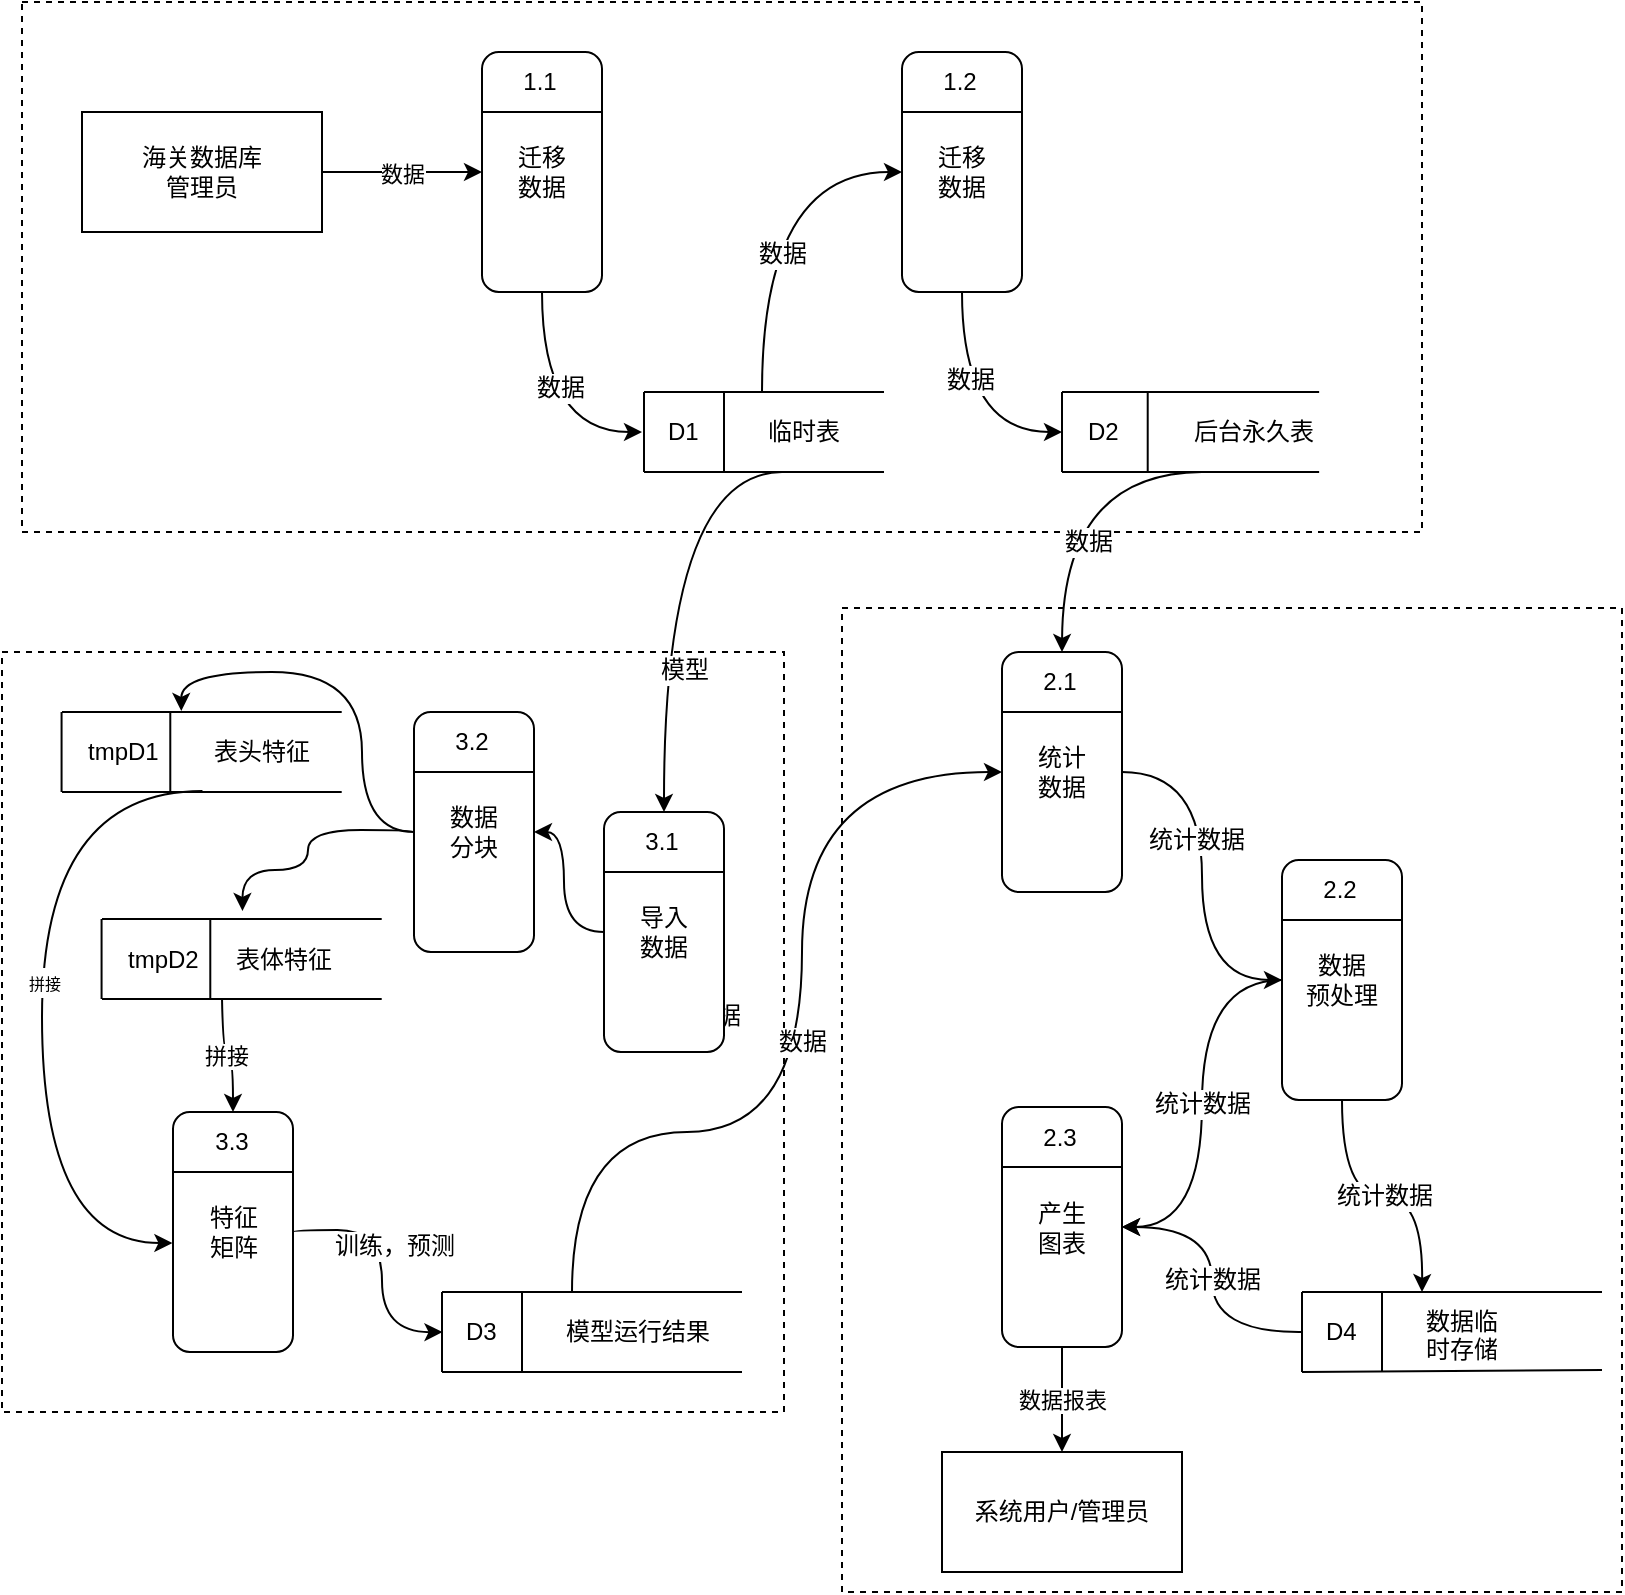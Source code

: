 <mxfile version="12.1.3" type="github" pages="4">
  <diagram id="ubA2gV7Gt1cGP0GErZQh" name="数据流图">
    <mxGraphModel dx="1248" dy="669" grid="1" gridSize="10" guides="1" tooltips="1" connect="1" arrows="1" fold="1" page="1" pageScale="1" pageWidth="827" pageHeight="1169" math="0" shadow="0">
      <root>
        <mxCell id="0"/>
        <mxCell id="1" parent="0"/>
        <mxCell id="mDywNoCrysJrGbh7oo80-43" value="" style="rounded=0;whiteSpace=wrap;html=1;dashed=1;" vertex="1" parent="1">
          <mxGeometry x="30" y="330" width="391" height="380" as="geometry"/>
        </mxCell>
        <mxCell id="mDywNoCrysJrGbh7oo80-45" value="" style="group" vertex="1" connectable="0" parent="1">
          <mxGeometry x="250" y="650" width="150" height="40" as="geometry"/>
        </mxCell>
        <mxCell id="mDywNoCrysJrGbh7oo80-46" value="" style="endArrow=none;html=1;" edge="1" parent="mDywNoCrysJrGbh7oo80-45">
          <mxGeometry width="50" height="50" relative="1" as="geometry">
            <mxPoint as="sourcePoint"/>
            <mxPoint x="150" as="targetPoint"/>
          </mxGeometry>
        </mxCell>
        <mxCell id="mDywNoCrysJrGbh7oo80-47" value="" style="endArrow=none;html=1;" edge="1" parent="mDywNoCrysJrGbh7oo80-45">
          <mxGeometry width="50" height="50" relative="1" as="geometry">
            <mxPoint y="40" as="sourcePoint"/>
            <mxPoint x="150" y="40" as="targetPoint"/>
          </mxGeometry>
        </mxCell>
        <mxCell id="mDywNoCrysJrGbh7oo80-48" value="" style="endArrow=none;html=1;" edge="1" parent="mDywNoCrysJrGbh7oo80-45">
          <mxGeometry width="50" height="50" relative="1" as="geometry">
            <mxPoint y="40" as="sourcePoint"/>
            <mxPoint as="targetPoint"/>
          </mxGeometry>
        </mxCell>
        <mxCell id="mDywNoCrysJrGbh7oo80-49" value="" style="endArrow=none;html=1;" edge="1" parent="mDywNoCrysJrGbh7oo80-45">
          <mxGeometry width="50" height="50" relative="1" as="geometry">
            <mxPoint x="40" y="40" as="sourcePoint"/>
            <mxPoint x="40" as="targetPoint"/>
          </mxGeometry>
        </mxCell>
        <mxCell id="mDywNoCrysJrGbh7oo80-50" value="模型运行结果" style="text;html=1;resizable=0;points=[];autosize=1;align=left;verticalAlign=top;spacingTop=-4;" vertex="1" parent="mDywNoCrysJrGbh7oo80-45">
          <mxGeometry x="60" y="10" width="90" height="20" as="geometry"/>
        </mxCell>
        <mxCell id="mDywNoCrysJrGbh7oo80-51" value="D3" style="text;html=1;resizable=0;points=[];autosize=1;align=left;verticalAlign=top;spacingTop=-4;" vertex="1" parent="mDywNoCrysJrGbh7oo80-45">
          <mxGeometry x="10" y="10" width="30" height="20" as="geometry"/>
        </mxCell>
        <mxCell id="mDywNoCrysJrGbh7oo80-52" value="数据" style="text;html=1;resizable=0;points=[];align=center;verticalAlign=middle;labelBackgroundColor=#ffffff;" vertex="1" connectable="0" parent="1">
          <mxGeometry x="439.647" y="529.706" as="geometry">
            <mxPoint x="-53" y="-18" as="offset"/>
          </mxGeometry>
        </mxCell>
        <mxCell id="mDywNoCrysJrGbh7oo80-53" value="" style="group" vertex="1" connectable="0" parent="1">
          <mxGeometry x="331" y="410" width="60" height="120" as="geometry"/>
        </mxCell>
        <mxCell id="mDywNoCrysJrGbh7oo80-54" value="导入&lt;br&gt;数据" style="rounded=1;whiteSpace=wrap;html=1;rotation=0;arcSize=14;" vertex="1" parent="mDywNoCrysJrGbh7oo80-53">
          <mxGeometry width="60" height="120" as="geometry"/>
        </mxCell>
        <mxCell id="mDywNoCrysJrGbh7oo80-55" value="" style="endArrow=none;html=1;entryX=1;entryY=0.25;entryDx=0;entryDy=0;exitX=0;exitY=0.25;exitDx=0;exitDy=0;" edge="1" parent="mDywNoCrysJrGbh7oo80-53" source="mDywNoCrysJrGbh7oo80-54" target="mDywNoCrysJrGbh7oo80-54">
          <mxGeometry width="50" height="50" relative="1" as="geometry">
            <mxPoint x="200" y="141" as="sourcePoint"/>
            <mxPoint x="170" y="90" as="targetPoint"/>
          </mxGeometry>
        </mxCell>
        <mxCell id="mDywNoCrysJrGbh7oo80-56" value="3.1" style="text;html=1;strokeColor=none;fillColor=none;align=center;verticalAlign=middle;whiteSpace=wrap;rounded=0;" vertex="1" parent="mDywNoCrysJrGbh7oo80-53">
          <mxGeometry x="9" y="5" width="40" height="20" as="geometry"/>
        </mxCell>
        <mxCell id="mDywNoCrysJrGbh7oo80-57" value="" style="group" vertex="1" connectable="0" parent="1">
          <mxGeometry x="236" y="360" width="60" height="120" as="geometry"/>
        </mxCell>
        <mxCell id="mDywNoCrysJrGbh7oo80-58" value="数据&lt;br&gt;分块" style="rounded=1;whiteSpace=wrap;html=1;rotation=0;arcSize=14;" vertex="1" parent="mDywNoCrysJrGbh7oo80-57">
          <mxGeometry width="60" height="120" as="geometry"/>
        </mxCell>
        <mxCell id="mDywNoCrysJrGbh7oo80-59" value="" style="endArrow=none;html=1;entryX=1;entryY=0.25;entryDx=0;entryDy=0;exitX=0;exitY=0.25;exitDx=0;exitDy=0;" edge="1" parent="mDywNoCrysJrGbh7oo80-57" source="mDywNoCrysJrGbh7oo80-58" target="mDywNoCrysJrGbh7oo80-58">
          <mxGeometry width="50" height="50" relative="1" as="geometry">
            <mxPoint x="200" y="141" as="sourcePoint"/>
            <mxPoint x="170" y="90" as="targetPoint"/>
          </mxGeometry>
        </mxCell>
        <mxCell id="mDywNoCrysJrGbh7oo80-60" value="3.2" style="text;html=1;strokeColor=none;fillColor=none;align=center;verticalAlign=middle;whiteSpace=wrap;rounded=0;" vertex="1" parent="mDywNoCrysJrGbh7oo80-57">
          <mxGeometry x="9" y="5" width="40" height="20" as="geometry"/>
        </mxCell>
        <mxCell id="mDywNoCrysJrGbh7oo80-61" value="" style="group" vertex="1" connectable="0" parent="1">
          <mxGeometry x="115.5" y="560" width="60" height="120" as="geometry"/>
        </mxCell>
        <mxCell id="mDywNoCrysJrGbh7oo80-62" value="特征&lt;br&gt;矩阵" style="rounded=1;whiteSpace=wrap;html=1;rotation=0;arcSize=14;" vertex="1" parent="mDywNoCrysJrGbh7oo80-61">
          <mxGeometry width="60" height="120" as="geometry"/>
        </mxCell>
        <mxCell id="mDywNoCrysJrGbh7oo80-63" value="" style="endArrow=none;html=1;entryX=1;entryY=0.25;entryDx=0;entryDy=0;exitX=0;exitY=0.25;exitDx=0;exitDy=0;" edge="1" parent="mDywNoCrysJrGbh7oo80-61" source="mDywNoCrysJrGbh7oo80-62" target="mDywNoCrysJrGbh7oo80-62">
          <mxGeometry width="50" height="50" relative="1" as="geometry">
            <mxPoint x="200" y="141" as="sourcePoint"/>
            <mxPoint x="170" y="90" as="targetPoint"/>
          </mxGeometry>
        </mxCell>
        <mxCell id="mDywNoCrysJrGbh7oo80-64" value="3.3" style="text;html=1;strokeColor=none;fillColor=none;align=center;verticalAlign=middle;whiteSpace=wrap;rounded=0;" vertex="1" parent="mDywNoCrysJrGbh7oo80-61">
          <mxGeometry x="9" y="5" width="40" height="20" as="geometry"/>
        </mxCell>
        <mxCell id="mDywNoCrysJrGbh7oo80-65" style="edgeStyle=orthogonalEdgeStyle;rounded=0;orthogonalLoop=1;jettySize=auto;html=1;exitX=0;exitY=0.5;exitDx=0;exitDy=0;entryX=1;entryY=0.5;entryDx=0;entryDy=0;curved=1;" edge="1" parent="1" source="mDywNoCrysJrGbh7oo80-54" target="mDywNoCrysJrGbh7oo80-58">
          <mxGeometry relative="1" as="geometry"/>
        </mxCell>
        <mxCell id="mDywNoCrysJrGbh7oo80-66" value="" style="endArrow=none;html=1;" edge="1" parent="1">
          <mxGeometry width="50" height="50" relative="1" as="geometry">
            <mxPoint x="60" y="360" as="sourcePoint"/>
            <mxPoint x="199.857" y="360" as="targetPoint"/>
          </mxGeometry>
        </mxCell>
        <mxCell id="mDywNoCrysJrGbh7oo80-67" value="" style="endArrow=none;html=1;" edge="1" parent="1">
          <mxGeometry width="50" height="50" relative="1" as="geometry">
            <mxPoint x="60" y="400" as="sourcePoint"/>
            <mxPoint x="199.857" y="400" as="targetPoint"/>
          </mxGeometry>
        </mxCell>
        <mxCell id="mDywNoCrysJrGbh7oo80-68" value="" style="endArrow=none;html=1;" edge="1" parent="1">
          <mxGeometry width="50" height="50" relative="1" as="geometry">
            <mxPoint x="59.786" y="400" as="sourcePoint"/>
            <mxPoint x="59.786" y="360" as="targetPoint"/>
          </mxGeometry>
        </mxCell>
        <mxCell id="mDywNoCrysJrGbh7oo80-69" value="" style="endArrow=none;html=1;" edge="1" parent="1">
          <mxGeometry width="50" height="50" relative="1" as="geometry">
            <mxPoint x="114.143" y="400" as="sourcePoint"/>
            <mxPoint x="114.143" y="360" as="targetPoint"/>
          </mxGeometry>
        </mxCell>
        <mxCell id="mDywNoCrysJrGbh7oo80-70" value="tmpD1" style="text;html=1;resizable=0;points=[];autosize=1;align=left;verticalAlign=top;spacingTop=-4;" vertex="1" parent="1">
          <mxGeometry x="70.5" y="370" width="50" height="20" as="geometry"/>
        </mxCell>
        <mxCell id="mDywNoCrysJrGbh7oo80-71" value="" style="endArrow=none;html=1;" edge="1" parent="1">
          <mxGeometry width="50" height="50" relative="1" as="geometry">
            <mxPoint x="80" y="463.5" as="sourcePoint"/>
            <mxPoint x="219.857" y="463.5" as="targetPoint"/>
            <Array as="points">
              <mxPoint x="150" y="463.5"/>
            </Array>
          </mxGeometry>
        </mxCell>
        <mxCell id="mDywNoCrysJrGbh7oo80-72" value="" style="endArrow=none;html=1;" edge="1" parent="1">
          <mxGeometry width="50" height="50" relative="1" as="geometry">
            <mxPoint x="80" y="503.5" as="sourcePoint"/>
            <mxPoint x="219.857" y="503.5" as="targetPoint"/>
          </mxGeometry>
        </mxCell>
        <mxCell id="mDywNoCrysJrGbh7oo80-73" value="" style="endArrow=none;html=1;" edge="1" parent="1">
          <mxGeometry width="50" height="50" relative="1" as="geometry">
            <mxPoint x="79.786" y="503.5" as="sourcePoint"/>
            <mxPoint x="79.786" y="463.5" as="targetPoint"/>
          </mxGeometry>
        </mxCell>
        <mxCell id="mDywNoCrysJrGbh7oo80-74" value="" style="endArrow=none;html=1;" edge="1" parent="1">
          <mxGeometry width="50" height="50" relative="1" as="geometry">
            <mxPoint x="134.143" y="503.5" as="sourcePoint"/>
            <mxPoint x="134.143" y="463.5" as="targetPoint"/>
          </mxGeometry>
        </mxCell>
        <mxCell id="mDywNoCrysJrGbh7oo80-75" value="tmpD2" style="text;html=1;resizable=0;points=[];autosize=1;align=left;verticalAlign=top;spacingTop=-4;" vertex="1" parent="1">
          <mxGeometry x="90.5" y="473.5" width="50" height="20" as="geometry"/>
        </mxCell>
        <mxCell id="mDywNoCrysJrGbh7oo80-76" value="表头特征" style="text;html=1;strokeColor=none;fillColor=none;align=center;verticalAlign=middle;whiteSpace=wrap;rounded=0;" vertex="1" parent="1">
          <mxGeometry x="130" y="370" width="60" height="20" as="geometry"/>
        </mxCell>
        <mxCell id="mDywNoCrysJrGbh7oo80-77" value="表体特征" style="text;html=1;strokeColor=none;fillColor=none;align=center;verticalAlign=middle;whiteSpace=wrap;rounded=0;" vertex="1" parent="1">
          <mxGeometry x="140.5" y="473.5" width="60" height="20" as="geometry"/>
        </mxCell>
        <mxCell id="mDywNoCrysJrGbh7oo80-78" style="edgeStyle=orthogonalEdgeStyle;rounded=0;orthogonalLoop=1;jettySize=auto;html=1;exitX=0;exitY=0.5;exitDx=0;exitDy=0;curved=1;" edge="1" parent="1" source="mDywNoCrysJrGbh7oo80-58">
          <mxGeometry relative="1" as="geometry">
            <mxPoint x="119.647" y="359.471" as="targetPoint"/>
            <Array as="points">
              <mxPoint x="210" y="420"/>
              <mxPoint x="210" y="340"/>
              <mxPoint x="120" y="340"/>
            </Array>
          </mxGeometry>
        </mxCell>
        <mxCell id="mDywNoCrysJrGbh7oo80-79" style="edgeStyle=orthogonalEdgeStyle;curved=1;rounded=0;orthogonalLoop=1;jettySize=auto;html=1;exitX=0;exitY=0.5;exitDx=0;exitDy=0;" edge="1" parent="1" source="mDywNoCrysJrGbh7oo80-58">
          <mxGeometry relative="1" as="geometry">
            <mxPoint x="150.235" y="459.471" as="targetPoint"/>
            <Array as="points">
              <mxPoint x="183" y="419"/>
              <mxPoint x="183" y="439"/>
              <mxPoint x="150" y="439"/>
            </Array>
          </mxGeometry>
        </mxCell>
        <mxCell id="mDywNoCrysJrGbh7oo80-80" value="" style="endArrow=classic;html=1;entryX=-0.005;entryY=0.546;entryDx=0;entryDy=0;entryPerimeter=0;edgeStyle=orthogonalEdgeStyle;curved=1;" edge="1" parent="1" target="mDywNoCrysJrGbh7oo80-62">
          <mxGeometry width="50" height="50" relative="1" as="geometry">
            <mxPoint x="130.235" y="399.471" as="sourcePoint"/>
            <mxPoint x="30" y="660" as="targetPoint"/>
            <Array as="points">
              <mxPoint x="50" y="399"/>
              <mxPoint x="50" y="625"/>
            </Array>
          </mxGeometry>
        </mxCell>
        <mxCell id="mDywNoCrysJrGbh7oo80-81" value="&lt;font style=&quot;font-size: 8px&quot;&gt;拼接&lt;/font&gt;" style="text;html=1;resizable=0;points=[];align=center;verticalAlign=middle;labelBackgroundColor=#ffffff;" vertex="1" connectable="0" parent="mDywNoCrysJrGbh7oo80-80">
          <mxGeometry x="-0.054" y="1" relative="1" as="geometry">
            <mxPoint as="offset"/>
          </mxGeometry>
        </mxCell>
        <mxCell id="mDywNoCrysJrGbh7oo80-82" style="edgeStyle=orthogonalEdgeStyle;curved=1;rounded=0;orthogonalLoop=1;jettySize=auto;html=1;exitX=1;exitY=0.5;exitDx=0;exitDy=0;" edge="1" parent="1" source="mDywNoCrysJrGbh7oo80-62">
          <mxGeometry relative="1" as="geometry">
            <mxPoint x="250.235" y="670.059" as="targetPoint"/>
            <Array as="points">
              <mxPoint x="220" y="619"/>
              <mxPoint x="220" y="670"/>
            </Array>
          </mxGeometry>
        </mxCell>
        <mxCell id="mDywNoCrysJrGbh7oo80-83" value="训练，预测" style="text;html=1;resizable=0;points=[];align=center;verticalAlign=middle;labelBackgroundColor=#ffffff;" vertex="1" connectable="0" parent="mDywNoCrysJrGbh7oo80-82">
          <mxGeometry x="-0.099" y="-1" relative="1" as="geometry">
            <mxPoint x="7" y="-4" as="offset"/>
          </mxGeometry>
        </mxCell>
        <mxCell id="mDywNoCrysJrGbh7oo80-84" value="拼接" style="endArrow=classic;html=1;edgeStyle=orthogonalEdgeStyle;curved=1;entryX=0.5;entryY=0;entryDx=0;entryDy=0;" edge="1" parent="1" target="mDywNoCrysJrGbh7oo80-62">
          <mxGeometry width="50" height="50" relative="1" as="geometry">
            <mxPoint x="140" y="503" as="sourcePoint"/>
            <mxPoint x="169" y="560" as="targetPoint"/>
          </mxGeometry>
        </mxCell>
        <mxCell id="rPMLSju1ZsLJiRAd3JM2-90" value="" style="rounded=0;whiteSpace=wrap;html=1;dashed=1;" parent="1" vertex="1">
          <mxGeometry x="450" y="308" width="390" height="492" as="geometry"/>
        </mxCell>
        <mxCell id="rPMLSju1ZsLJiRAd3JM2-35" value="" style="rounded=0;whiteSpace=wrap;html=1;dashed=1;" parent="1" vertex="1">
          <mxGeometry x="40" y="5" width="700" height="265" as="geometry"/>
        </mxCell>
        <mxCell id="rPMLSju1ZsLJiRAd3JM2-3" value="数据" style="edgeStyle=orthogonalEdgeStyle;rounded=0;orthogonalLoop=1;jettySize=auto;html=1;" parent="1" source="rPMLSju1ZsLJiRAd3JM2-1" edge="1">
          <mxGeometry relative="1" as="geometry">
            <mxPoint x="270" y="90" as="targetPoint"/>
          </mxGeometry>
        </mxCell>
        <mxCell id="rPMLSju1ZsLJiRAd3JM2-1" value="海关数据库&lt;br&gt;管理员" style="rounded=0;whiteSpace=wrap;html=1;" parent="1" vertex="1">
          <mxGeometry x="70" y="60" width="120" height="60" as="geometry"/>
        </mxCell>
        <mxCell id="rPMLSju1ZsLJiRAd3JM2-16" style="edgeStyle=orthogonalEdgeStyle;rounded=0;orthogonalLoop=1;jettySize=auto;html=1;curved=1;" parent="1" source="rPMLSju1ZsLJiRAd3JM2-4" edge="1">
          <mxGeometry relative="1" as="geometry">
            <mxPoint x="350" y="220" as="targetPoint"/>
            <Array as="points">
              <mxPoint x="300" y="220"/>
            </Array>
          </mxGeometry>
        </mxCell>
        <mxCell id="rPMLSju1ZsLJiRAd3JM2-36" value="数据" style="text;html=1;resizable=0;points=[];align=center;verticalAlign=middle;labelBackgroundColor=#ffffff;" parent="rPMLSju1ZsLJiRAd3JM2-16" vertex="1" connectable="0">
          <mxGeometry x="-0.2" y="9" relative="1" as="geometry">
            <mxPoint as="offset"/>
          </mxGeometry>
        </mxCell>
        <mxCell id="rPMLSju1ZsLJiRAd3JM2-4" value="迁移&lt;br&gt;数据" style="rounded=1;whiteSpace=wrap;html=1;rotation=0;arcSize=14;" parent="1" vertex="1">
          <mxGeometry x="270" y="30" width="60" height="120" as="geometry"/>
        </mxCell>
        <mxCell id="rPMLSju1ZsLJiRAd3JM2-6" value="" style="endArrow=none;html=1;entryX=1;entryY=0.25;entryDx=0;entryDy=0;exitX=0;exitY=0.25;exitDx=0;exitDy=0;" parent="1" source="rPMLSju1ZsLJiRAd3JM2-4" target="rPMLSju1ZsLJiRAd3JM2-4" edge="1">
          <mxGeometry width="50" height="50" relative="1" as="geometry">
            <mxPoint x="470" y="171" as="sourcePoint"/>
            <mxPoint x="440" y="120" as="targetPoint"/>
          </mxGeometry>
        </mxCell>
        <mxCell id="rPMLSju1ZsLJiRAd3JM2-7" value="1.1" style="text;html=1;strokeColor=none;fillColor=none;align=center;verticalAlign=middle;whiteSpace=wrap;rounded=0;" parent="1" vertex="1">
          <mxGeometry x="279" y="35" width="40" height="20" as="geometry"/>
        </mxCell>
        <mxCell id="rPMLSju1ZsLJiRAd3JM2-12" value="" style="group" parent="1" vertex="1" connectable="0">
          <mxGeometry x="351" y="200" width="120" height="40" as="geometry"/>
        </mxCell>
        <mxCell id="rPMLSju1ZsLJiRAd3JM2-8" value="" style="endArrow=none;html=1;" parent="rPMLSju1ZsLJiRAd3JM2-12" edge="1">
          <mxGeometry width="50" height="50" relative="1" as="geometry">
            <mxPoint as="sourcePoint"/>
            <mxPoint x="120" as="targetPoint"/>
          </mxGeometry>
        </mxCell>
        <mxCell id="rPMLSju1ZsLJiRAd3JM2-9" value="" style="endArrow=none;html=1;" parent="rPMLSju1ZsLJiRAd3JM2-12" edge="1">
          <mxGeometry width="50" height="50" relative="1" as="geometry">
            <mxPoint y="40" as="sourcePoint"/>
            <mxPoint x="120" y="40" as="targetPoint"/>
          </mxGeometry>
        </mxCell>
        <mxCell id="rPMLSju1ZsLJiRAd3JM2-10" value="" style="endArrow=none;html=1;" parent="rPMLSju1ZsLJiRAd3JM2-12" edge="1">
          <mxGeometry width="50" height="50" relative="1" as="geometry">
            <mxPoint y="40" as="sourcePoint"/>
            <mxPoint as="targetPoint"/>
          </mxGeometry>
        </mxCell>
        <mxCell id="rPMLSju1ZsLJiRAd3JM2-11" value="" style="endArrow=none;html=1;" parent="rPMLSju1ZsLJiRAd3JM2-12" edge="1">
          <mxGeometry width="50" height="50" relative="1" as="geometry">
            <mxPoint x="40" y="40" as="sourcePoint"/>
            <mxPoint x="40" as="targetPoint"/>
          </mxGeometry>
        </mxCell>
        <mxCell id="rPMLSju1ZsLJiRAd3JM2-15" value="临时表" style="text;html=1;resizable=0;points=[];autosize=1;align=left;verticalAlign=top;spacingTop=-4;" parent="rPMLSju1ZsLJiRAd3JM2-12" vertex="1">
          <mxGeometry x="60" y="10" width="50" height="20" as="geometry"/>
        </mxCell>
        <mxCell id="rPMLSju1ZsLJiRAd3JM2-14" value="D1" style="text;html=1;resizable=0;points=[];autosize=1;align=left;verticalAlign=top;spacingTop=-4;" parent="rPMLSju1ZsLJiRAd3JM2-12" vertex="1">
          <mxGeometry x="10" y="10" width="30" height="20" as="geometry"/>
        </mxCell>
        <mxCell id="rPMLSju1ZsLJiRAd3JM2-23" value="" style="group" parent="1" vertex="1" connectable="0">
          <mxGeometry x="480" y="30" width="60" height="120" as="geometry"/>
        </mxCell>
        <mxCell id="rPMLSju1ZsLJiRAd3JM2-20" value="迁移&lt;br&gt;数据" style="rounded=1;whiteSpace=wrap;html=1;rotation=0;arcSize=14;" parent="rPMLSju1ZsLJiRAd3JM2-23" vertex="1">
          <mxGeometry width="60" height="120" as="geometry"/>
        </mxCell>
        <mxCell id="rPMLSju1ZsLJiRAd3JM2-21" value="" style="endArrow=none;html=1;entryX=1;entryY=0.25;entryDx=0;entryDy=0;exitX=0;exitY=0.25;exitDx=0;exitDy=0;" parent="rPMLSju1ZsLJiRAd3JM2-23" source="rPMLSju1ZsLJiRAd3JM2-20" target="rPMLSju1ZsLJiRAd3JM2-20" edge="1">
          <mxGeometry width="50" height="50" relative="1" as="geometry">
            <mxPoint x="200" y="141" as="sourcePoint"/>
            <mxPoint x="170" y="90" as="targetPoint"/>
          </mxGeometry>
        </mxCell>
        <mxCell id="rPMLSju1ZsLJiRAd3JM2-22" value="1.2" style="text;html=1;strokeColor=none;fillColor=none;align=center;verticalAlign=middle;whiteSpace=wrap;rounded=0;" parent="rPMLSju1ZsLJiRAd3JM2-23" vertex="1">
          <mxGeometry x="9" y="5" width="40" height="20" as="geometry"/>
        </mxCell>
        <mxCell id="rPMLSju1ZsLJiRAd3JM2-25" value="" style="endArrow=classic;html=1;entryX=0;entryY=0.5;entryDx=0;entryDy=0;edgeStyle=orthogonalEdgeStyle;curved=1;" parent="1" target="rPMLSju1ZsLJiRAd3JM2-20" edge="1">
          <mxGeometry width="50" height="50" relative="1" as="geometry">
            <mxPoint x="410" y="200" as="sourcePoint"/>
            <mxPoint x="430" y="150" as="targetPoint"/>
            <Array as="points">
              <mxPoint x="410" y="90"/>
            </Array>
          </mxGeometry>
        </mxCell>
        <mxCell id="rPMLSju1ZsLJiRAd3JM2-37" value="数据" style="text;html=1;resizable=0;points=[];align=center;verticalAlign=middle;labelBackgroundColor=#ffffff;" parent="rPMLSju1ZsLJiRAd3JM2-25" vertex="1" connectable="0">
          <mxGeometry x="-0.233" y="-10" relative="1" as="geometry">
            <mxPoint as="offset"/>
          </mxGeometry>
        </mxCell>
        <mxCell id="rPMLSju1ZsLJiRAd3JM2-26" value="" style="group" parent="1" vertex="1" connectable="0">
          <mxGeometry x="560" y="200" width="150" height="40" as="geometry"/>
        </mxCell>
        <mxCell id="rPMLSju1ZsLJiRAd3JM2-27" value="" style="endArrow=none;html=1;" parent="rPMLSju1ZsLJiRAd3JM2-26" edge="1">
          <mxGeometry width="50" height="50" relative="1" as="geometry">
            <mxPoint as="sourcePoint"/>
            <mxPoint x="128.571" as="targetPoint"/>
          </mxGeometry>
        </mxCell>
        <mxCell id="rPMLSju1ZsLJiRAd3JM2-28" value="" style="endArrow=none;html=1;" parent="rPMLSju1ZsLJiRAd3JM2-26" edge="1">
          <mxGeometry width="50" height="50" relative="1" as="geometry">
            <mxPoint y="40" as="sourcePoint"/>
            <mxPoint x="128.571" y="40" as="targetPoint"/>
          </mxGeometry>
        </mxCell>
        <mxCell id="rPMLSju1ZsLJiRAd3JM2-29" value="" style="endArrow=none;html=1;" parent="rPMLSju1ZsLJiRAd3JM2-26" edge="1">
          <mxGeometry width="50" height="50" relative="1" as="geometry">
            <mxPoint y="40" as="sourcePoint"/>
            <mxPoint as="targetPoint"/>
          </mxGeometry>
        </mxCell>
        <mxCell id="rPMLSju1ZsLJiRAd3JM2-30" value="" style="endArrow=none;html=1;" parent="rPMLSju1ZsLJiRAd3JM2-26" edge="1">
          <mxGeometry width="50" height="50" relative="1" as="geometry">
            <mxPoint x="42.857" y="40" as="sourcePoint"/>
            <mxPoint x="42.857" as="targetPoint"/>
          </mxGeometry>
        </mxCell>
        <mxCell id="rPMLSju1ZsLJiRAd3JM2-31" value="后台永久表" style="text;html=1;resizable=0;points=[];autosize=1;align=left;verticalAlign=top;spacingTop=-4;" parent="rPMLSju1ZsLJiRAd3JM2-26" vertex="1">
          <mxGeometry x="64.286" y="10" width="80" height="20" as="geometry"/>
        </mxCell>
        <mxCell id="rPMLSju1ZsLJiRAd3JM2-32" value="D2" style="text;html=1;resizable=0;points=[];autosize=1;align=left;verticalAlign=top;spacingTop=-4;" parent="rPMLSju1ZsLJiRAd3JM2-26" vertex="1">
          <mxGeometry x="10.714" y="10" width="30" height="20" as="geometry"/>
        </mxCell>
        <mxCell id="rPMLSju1ZsLJiRAd3JM2-34" style="edgeStyle=orthogonalEdgeStyle;rounded=0;orthogonalLoop=1;jettySize=auto;html=1;curved=1;" parent="1" edge="1">
          <mxGeometry relative="1" as="geometry">
            <mxPoint x="560" y="220" as="targetPoint"/>
            <mxPoint x="510" y="150" as="sourcePoint"/>
            <Array as="points">
              <mxPoint x="510" y="220"/>
            </Array>
          </mxGeometry>
        </mxCell>
        <mxCell id="rPMLSju1ZsLJiRAd3JM2-38" value="数据" style="text;html=1;resizable=0;points=[];align=center;verticalAlign=middle;labelBackgroundColor=#ffffff;" parent="rPMLSju1ZsLJiRAd3JM2-34" vertex="1" connectable="0">
          <mxGeometry x="-0.267" y="4" relative="1" as="geometry">
            <mxPoint as="offset"/>
          </mxGeometry>
        </mxCell>
        <mxCell id="rPMLSju1ZsLJiRAd3JM2-50" value="" style="endArrow=classic;html=1;edgeStyle=orthogonalEdgeStyle;curved=1;entryX=0.5;entryY=0;entryDx=0;entryDy=0;" parent="1" target="mDywNoCrysJrGbh7oo80-54" edge="1">
          <mxGeometry width="50" height="50" relative="1" as="geometry">
            <mxPoint x="420" y="240" as="sourcePoint"/>
            <mxPoint x="338" y="321" as="targetPoint"/>
          </mxGeometry>
        </mxCell>
        <mxCell id="rPMLSju1ZsLJiRAd3JM2-63" value="模型" style="text;html=1;resizable=0;points=[];align=center;verticalAlign=middle;labelBackgroundColor=#ffffff;" parent="rPMLSju1ZsLJiRAd3JM2-50" vertex="1" connectable="0">
          <mxGeometry x="0.373" y="10" relative="1" as="geometry">
            <mxPoint as="offset"/>
          </mxGeometry>
        </mxCell>
        <mxCell id="rPMLSju1ZsLJiRAd3JM2-59" value="" style="endArrow=classic;html=1;edgeStyle=orthogonalEdgeStyle;curved=1;entryX=0;entryY=0.5;entryDx=0;entryDy=0;" parent="1" target="rPMLSju1ZsLJiRAd3JM2-67" edge="1">
          <mxGeometry width="50" height="50" relative="1" as="geometry">
            <mxPoint x="315" y="650" as="sourcePoint"/>
            <mxPoint x="500" y="360" as="targetPoint"/>
            <Array as="points">
              <mxPoint x="315" y="570"/>
              <mxPoint x="430" y="570"/>
              <mxPoint x="430" y="390"/>
            </Array>
          </mxGeometry>
        </mxCell>
        <mxCell id="rPMLSju1ZsLJiRAd3JM2-65" value="数据" style="text;html=1;resizable=0;points=[];align=center;verticalAlign=middle;labelBackgroundColor=#ffffff;" parent="rPMLSju1ZsLJiRAd3JM2-59" vertex="1" connectable="0">
          <mxGeometry x="-0.066" y="-53" relative="1" as="geometry">
            <mxPoint x="-53" y="-18" as="offset"/>
          </mxGeometry>
        </mxCell>
        <mxCell id="rPMLSju1ZsLJiRAd3JM2-61" value="" style="endArrow=classic;html=1;entryX=0.5;entryY=0;entryDx=0;entryDy=0;edgeStyle=orthogonalEdgeStyle;curved=1;" parent="1" edge="1">
          <mxGeometry width="50" height="50" relative="1" as="geometry">
            <mxPoint x="630" y="240" as="sourcePoint"/>
            <mxPoint x="560" y="330" as="targetPoint"/>
          </mxGeometry>
        </mxCell>
        <mxCell id="rPMLSju1ZsLJiRAd3JM2-64" value="数据" style="text;html=1;resizable=0;points=[];align=center;verticalAlign=middle;labelBackgroundColor=#ffffff;" parent="rPMLSju1ZsLJiRAd3JM2-61" vertex="1" connectable="0">
          <mxGeometry x="0.299" y="12" relative="1" as="geometry">
            <mxPoint as="offset"/>
          </mxGeometry>
        </mxCell>
        <mxCell id="rPMLSju1ZsLJiRAd3JM2-70" value="" style="group" parent="1" vertex="1" connectable="0">
          <mxGeometry x="530" y="330" width="60" height="120" as="geometry"/>
        </mxCell>
        <mxCell id="rPMLSju1ZsLJiRAd3JM2-67" value="统计&lt;br&gt;数据" style="rounded=1;whiteSpace=wrap;html=1;rotation=0;arcSize=14;" parent="rPMLSju1ZsLJiRAd3JM2-70" vertex="1">
          <mxGeometry width="60" height="120" as="geometry"/>
        </mxCell>
        <mxCell id="rPMLSju1ZsLJiRAd3JM2-68" value="" style="endArrow=none;html=1;entryX=1;entryY=0.25;entryDx=0;entryDy=0;exitX=0;exitY=0.25;exitDx=0;exitDy=0;" parent="rPMLSju1ZsLJiRAd3JM2-70" source="rPMLSju1ZsLJiRAd3JM2-67" target="rPMLSju1ZsLJiRAd3JM2-67" edge="1">
          <mxGeometry width="50" height="50" relative="1" as="geometry">
            <mxPoint x="200" y="141" as="sourcePoint"/>
            <mxPoint x="170" y="90" as="targetPoint"/>
          </mxGeometry>
        </mxCell>
        <mxCell id="rPMLSju1ZsLJiRAd3JM2-69" value="2.1" style="text;html=1;strokeColor=none;fillColor=none;align=center;verticalAlign=middle;whiteSpace=wrap;rounded=0;" parent="rPMLSju1ZsLJiRAd3JM2-70" vertex="1">
          <mxGeometry x="9" y="5" width="40" height="20" as="geometry"/>
        </mxCell>
        <mxCell id="rPMLSju1ZsLJiRAd3JM2-71" value="" style="group" parent="1" vertex="1" connectable="0">
          <mxGeometry x="680" y="650" width="150" height="40" as="geometry"/>
        </mxCell>
        <mxCell id="rPMLSju1ZsLJiRAd3JM2-72" value="" style="endArrow=none;html=1;" parent="rPMLSju1ZsLJiRAd3JM2-71" edge="1">
          <mxGeometry width="50" height="50" relative="1" as="geometry">
            <mxPoint as="sourcePoint"/>
            <mxPoint x="150" as="targetPoint"/>
          </mxGeometry>
        </mxCell>
        <mxCell id="rPMLSju1ZsLJiRAd3JM2-73" value="" style="endArrow=none;html=1;" parent="rPMLSju1ZsLJiRAd3JM2-71" edge="1">
          <mxGeometry width="50" height="50" relative="1" as="geometry">
            <mxPoint y="40" as="sourcePoint"/>
            <mxPoint x="150" y="39" as="targetPoint"/>
          </mxGeometry>
        </mxCell>
        <mxCell id="rPMLSju1ZsLJiRAd3JM2-74" value="" style="endArrow=none;html=1;" parent="rPMLSju1ZsLJiRAd3JM2-71" edge="1">
          <mxGeometry width="50" height="50" relative="1" as="geometry">
            <mxPoint y="40" as="sourcePoint"/>
            <mxPoint as="targetPoint"/>
          </mxGeometry>
        </mxCell>
        <mxCell id="rPMLSju1ZsLJiRAd3JM2-75" value="" style="endArrow=none;html=1;" parent="rPMLSju1ZsLJiRAd3JM2-71" edge="1">
          <mxGeometry width="50" height="50" relative="1" as="geometry">
            <mxPoint x="40" y="40" as="sourcePoint"/>
            <mxPoint x="40" as="targetPoint"/>
          </mxGeometry>
        </mxCell>
        <mxCell id="rPMLSju1ZsLJiRAd3JM2-76" value="数据临&lt;br&gt;时存储" style="text;html=1;resizable=0;points=[];autosize=1;align=left;verticalAlign=top;spacingTop=-4;" parent="rPMLSju1ZsLJiRAd3JM2-71" vertex="1">
          <mxGeometry x="60" y="5" width="50" height="30" as="geometry"/>
        </mxCell>
        <mxCell id="rPMLSju1ZsLJiRAd3JM2-77" value="D4" style="text;html=1;resizable=0;points=[];autosize=1;align=left;verticalAlign=top;spacingTop=-4;" parent="rPMLSju1ZsLJiRAd3JM2-71" vertex="1">
          <mxGeometry x="10" y="10" width="30" height="20" as="geometry"/>
        </mxCell>
        <mxCell id="rPMLSju1ZsLJiRAd3JM2-80" value="" style="group" parent="1" vertex="1" connectable="0">
          <mxGeometry x="530" y="557.5" width="60" height="120" as="geometry"/>
        </mxCell>
        <mxCell id="rPMLSju1ZsLJiRAd3JM2-81" value="产生&lt;br&gt;图表" style="rounded=1;whiteSpace=wrap;html=1;rotation=0;arcSize=14;" parent="rPMLSju1ZsLJiRAd3JM2-80" vertex="1">
          <mxGeometry width="60" height="120" as="geometry"/>
        </mxCell>
        <mxCell id="rPMLSju1ZsLJiRAd3JM2-82" value="" style="endArrow=none;html=1;entryX=1;entryY=0.25;entryDx=0;entryDy=0;exitX=0;exitY=0.25;exitDx=0;exitDy=0;" parent="rPMLSju1ZsLJiRAd3JM2-80" source="rPMLSju1ZsLJiRAd3JM2-81" target="rPMLSju1ZsLJiRAd3JM2-81" edge="1">
          <mxGeometry width="50" height="50" relative="1" as="geometry">
            <mxPoint x="200" y="141" as="sourcePoint"/>
            <mxPoint x="170" y="90" as="targetPoint"/>
          </mxGeometry>
        </mxCell>
        <mxCell id="rPMLSju1ZsLJiRAd3JM2-83" value="2.3" style="text;html=1;strokeColor=none;fillColor=none;align=center;verticalAlign=middle;whiteSpace=wrap;rounded=0;" parent="rPMLSju1ZsLJiRAd3JM2-80" vertex="1">
          <mxGeometry x="9" y="5" width="40" height="20" as="geometry"/>
        </mxCell>
        <mxCell id="rPMLSju1ZsLJiRAd3JM2-88" value="系统用户/管理员" style="rounded=0;whiteSpace=wrap;html=1;" parent="1" vertex="1">
          <mxGeometry x="500" y="730" width="120" height="60" as="geometry"/>
        </mxCell>
        <mxCell id="rPMLSju1ZsLJiRAd3JM2-89" value="数据报表" style="edgeStyle=orthogonalEdgeStyle;curved=1;rounded=0;orthogonalLoop=1;jettySize=auto;html=1;exitX=0.5;exitY=1;exitDx=0;exitDy=0;entryX=0.5;entryY=0;entryDx=0;entryDy=0;" parent="1" source="rPMLSju1ZsLJiRAd3JM2-81" target="rPMLSju1ZsLJiRAd3JM2-88" edge="1">
          <mxGeometry relative="1" as="geometry"/>
        </mxCell>
        <mxCell id="oUGb6AUdclbcwacasClZ-1" value="" style="group" parent="1" vertex="1" connectable="0">
          <mxGeometry x="670" y="434" width="60" height="120" as="geometry"/>
        </mxCell>
        <mxCell id="oUGb6AUdclbcwacasClZ-2" value="数据&lt;br&gt;预处理" style="rounded=1;whiteSpace=wrap;html=1;rotation=0;arcSize=14;" parent="oUGb6AUdclbcwacasClZ-1" vertex="1">
          <mxGeometry width="60" height="120" as="geometry"/>
        </mxCell>
        <mxCell id="oUGb6AUdclbcwacasClZ-3" value="" style="endArrow=none;html=1;entryX=1;entryY=0.25;entryDx=0;entryDy=0;exitX=0;exitY=0.25;exitDx=0;exitDy=0;" parent="oUGb6AUdclbcwacasClZ-1" source="oUGb6AUdclbcwacasClZ-2" target="oUGb6AUdclbcwacasClZ-2" edge="1">
          <mxGeometry width="50" height="50" relative="1" as="geometry">
            <mxPoint x="200" y="141" as="sourcePoint"/>
            <mxPoint x="170" y="90" as="targetPoint"/>
          </mxGeometry>
        </mxCell>
        <mxCell id="oUGb6AUdclbcwacasClZ-4" value="2.2" style="text;html=1;strokeColor=none;fillColor=none;align=center;verticalAlign=middle;whiteSpace=wrap;rounded=0;" parent="oUGb6AUdclbcwacasClZ-1" vertex="1">
          <mxGeometry x="9" y="5" width="40" height="20" as="geometry"/>
        </mxCell>
        <mxCell id="oUGb6AUdclbcwacasClZ-5" value="" style="endArrow=classic;html=1;fontSize=14;exitX=1;exitY=0.5;exitDx=0;exitDy=0;edgeStyle=orthogonalEdgeStyle;curved=1;entryX=0;entryY=0.5;entryDx=0;entryDy=0;" parent="1" source="rPMLSju1ZsLJiRAd3JM2-67" target="oUGb6AUdclbcwacasClZ-2" edge="1">
          <mxGeometry width="50" height="50" relative="1" as="geometry">
            <mxPoint x="610" y="410" as="sourcePoint"/>
            <mxPoint x="670" y="500" as="targetPoint"/>
            <Array as="points">
              <mxPoint x="630" y="390"/>
              <mxPoint x="630" y="494"/>
            </Array>
          </mxGeometry>
        </mxCell>
        <mxCell id="oUGb6AUdclbcwacasClZ-8" value="统计数据" style="text;html=1;resizable=0;points=[];align=center;verticalAlign=middle;labelBackgroundColor=#ffffff;fontSize=12;" parent="oUGb6AUdclbcwacasClZ-5" vertex="1" connectable="0">
          <mxGeometry x="-0.196" y="-3" relative="1" as="geometry">
            <mxPoint as="offset"/>
          </mxGeometry>
        </mxCell>
        <mxCell id="oUGb6AUdclbcwacasClZ-6" value="统计数据" style="endArrow=classic;html=1;fontSize=12;entryX=1;entryY=0.5;entryDx=0;entryDy=0;exitX=0;exitY=0.5;exitDx=0;exitDy=0;edgeStyle=orthogonalEdgeStyle;curved=1;" parent="1" source="oUGb6AUdclbcwacasClZ-2" target="rPMLSju1ZsLJiRAd3JM2-81" edge="1">
          <mxGeometry width="50" height="50" relative="1" as="geometry">
            <mxPoint x="560" y="530" as="sourcePoint"/>
            <mxPoint x="610" y="480" as="targetPoint"/>
          </mxGeometry>
        </mxCell>
        <mxCell id="oUGb6AUdclbcwacasClZ-7" value="统计数据" style="endArrow=classic;html=1;fontSize=12;exitX=0.5;exitY=1;exitDx=0;exitDy=0;edgeStyle=orthogonalEdgeStyle;curved=1;" parent="1" source="oUGb6AUdclbcwacasClZ-2" edge="1">
          <mxGeometry width="50" height="50" relative="1" as="geometry">
            <mxPoint x="560" y="540" as="sourcePoint"/>
            <mxPoint x="740" y="650" as="targetPoint"/>
          </mxGeometry>
        </mxCell>
        <mxCell id="oUGb6AUdclbcwacasClZ-9" value="统计数据" style="edgeStyle=orthogonalEdgeStyle;curved=1;rounded=0;orthogonalLoop=1;jettySize=auto;html=1;entryX=1;entryY=0.5;entryDx=0;entryDy=0;fontSize=12;" parent="1" target="rPMLSju1ZsLJiRAd3JM2-81" edge="1">
          <mxGeometry relative="1" as="geometry">
            <mxPoint x="680" y="670" as="sourcePoint"/>
          </mxGeometry>
        </mxCell>
      </root>
    </mxGraphModel>
  </diagram>
  <diagram id="EicwNo6qus39ETuioe7i" name="体系结构图">
    <mxGraphModel dx="1248" dy="713" grid="1" gridSize="10" guides="1" tooltips="1" connect="1" arrows="1" fold="1" page="1" pageScale="1" pageWidth="827" pageHeight="1169" math="0" shadow="0">
      <root>
        <mxCell id="HyjM6ZddyKhIQpdsh5LG-0"/>
        <mxCell id="HyjM6ZddyKhIQpdsh5LG-1" parent="HyjM6ZddyKhIQpdsh5LG-0"/>
        <mxCell id="7Y6NzCqYJmaGA83m4ck8-0" value="海关业务人员" style="rounded=0;whiteSpace=wrap;html=1;" vertex="1" parent="HyjM6ZddyKhIQpdsh5LG-1">
          <mxGeometry x="80" y="40" width="560" height="100" as="geometry"/>
        </mxCell>
        <mxCell id="7Y6NzCqYJmaGA83m4ck8-6" value="" style="rounded=0;whiteSpace=wrap;html=1;" vertex="1" parent="HyjM6ZddyKhIQpdsh5LG-1">
          <mxGeometry x="80" y="140" width="560" height="100" as="geometry"/>
        </mxCell>
        <mxCell id="7Y6NzCqYJmaGA83m4ck8-7" value="" style="rounded=0;whiteSpace=wrap;html=1;" vertex="1" parent="HyjM6ZddyKhIQpdsh5LG-1">
          <mxGeometry x="80" y="240" width="560" height="100" as="geometry"/>
        </mxCell>
        <mxCell id="7Y6NzCqYJmaGA83m4ck8-8" value="综合检索" style="rounded=0;whiteSpace=wrap;html=1;" vertex="1" parent="HyjM6ZddyKhIQpdsh5LG-1">
          <mxGeometry x="140" y="160" width="80" height="30" as="geometry"/>
        </mxCell>
        <mxCell id="7Y6NzCqYJmaGA83m4ck8-9" value="关区分布&lt;span style=&quot;font-family: &amp;#34;helvetica&amp;#34; , &amp;#34;arial&amp;#34; , sans-serif ; font-size: 0px ; white-space: nowrap&quot;&gt;%3CmxGraphModel%3E%3Croot%3E%3CmxCell%20id%3D%220%22%2F%3E%3CmxCell%20id%3D%221%22%20parent%3D%220%22%2F%3E%3CmxCell%20id%3D%222%22%20value%3D%22%E7%BB%BC%E5%90%88%E6%A3%80%E7%B4%A2%22%20style%3D%22rounded%3D0%3BwhiteSpace%3Dwrap%3Bhtml%3D1%3B%22%20vertex%3D%221%22%20parent%3D%221%22%3E%3CmxGeometry%20x%3D%22140%22%20y%3D%22160%22%20width%3D%2280%22%20height%3D%2230%22%20as%3D%22geometry%22%2F%3E%3C%2FmxCell%3E%3C%2Froot%3E%3C%2FmxGraphModel%3E&lt;/span&gt;" style="rounded=0;whiteSpace=wrap;html=1;" vertex="1" parent="HyjM6ZddyKhIQpdsh5LG-1">
          <mxGeometry x="260" y="160" width="80" height="30" as="geometry"/>
        </mxCell>
        <mxCell id="7Y6NzCqYJmaGA83m4ck8-10" value="运输方式分布" style="rounded=0;whiteSpace=wrap;html=1;" vertex="1" parent="HyjM6ZddyKhIQpdsh5LG-1">
          <mxGeometry x="380" y="160" width="80" height="30" as="geometry"/>
        </mxCell>
        <mxCell id="7Y6NzCqYJmaGA83m4ck8-11" value="监管方式分布" style="rounded=0;whiteSpace=wrap;html=1;" vertex="1" parent="HyjM6ZddyKhIQpdsh5LG-1">
          <mxGeometry x="500" y="160" width="80" height="30" as="geometry"/>
        </mxCell>
        <mxCell id="7Y6NzCqYJmaGA83m4ck8-12" value="模型评估" style="rounded=0;whiteSpace=wrap;html=1;" vertex="1" parent="HyjM6ZddyKhIQpdsh5LG-1">
          <mxGeometry x="140" y="200" width="80" height="30" as="geometry"/>
        </mxCell>
        <mxCell id="7Y6NzCqYJmaGA83m4ck8-13" value="报关单示例" style="rounded=0;whiteSpace=wrap;html=1;" vertex="1" parent="HyjM6ZddyKhIQpdsh5LG-1">
          <mxGeometry x="260" y="200" width="80" height="30" as="geometry"/>
        </mxCell>
        <mxCell id="7Y6NzCqYJmaGA83m4ck8-16" value="模型管理" style="rounded=0;whiteSpace=wrap;html=1;" vertex="1" parent="HyjM6ZddyKhIQpdsh5LG-1">
          <mxGeometry x="380" y="200" width="80" height="30" as="geometry"/>
        </mxCell>
        <mxCell id="oQCZNnZv7qxwUJf4SbQZ-1" value="数据管理" style="rounded=0;whiteSpace=wrap;html=1;" vertex="1" parent="HyjM6ZddyKhIQpdsh5LG-1">
          <mxGeometry x="200" y="254" width="80" height="30" as="geometry"/>
        </mxCell>
        <mxCell id="oQCZNnZv7qxwUJf4SbQZ-2" value="模型管理" style="rounded=0;whiteSpace=wrap;html=1;" vertex="1" parent="HyjM6ZddyKhIQpdsh5LG-1">
          <mxGeometry x="320" y="254" width="80" height="30" as="geometry"/>
        </mxCell>
        <mxCell id="oQCZNnZv7qxwUJf4SbQZ-3" value="运行控制" style="rounded=0;whiteSpace=wrap;html=1;" vertex="1" parent="HyjM6ZddyKhIQpdsh5LG-1">
          <mxGeometry x="440" y="254" width="80" height="30" as="geometry"/>
        </mxCell>
        <mxCell id="oQCZNnZv7qxwUJf4SbQZ-4" value="异常识别分析" style="rounded=0;whiteSpace=wrap;html=1;" vertex="1" parent="HyjM6ZddyKhIQpdsh5LG-1">
          <mxGeometry x="320" y="296" width="80" height="30" as="geometry"/>
        </mxCell>
        <mxCell id="oQCZNnZv7qxwUJf4SbQZ-5" value="查询管理" style="rounded=0;whiteSpace=wrap;html=1;" vertex="1" parent="HyjM6ZddyKhIQpdsh5LG-1">
          <mxGeometry x="200" y="296" width="80" height="30" as="geometry"/>
        </mxCell>
        <mxCell id="oQCZNnZv7qxwUJf4SbQZ-6" value="" style="rounded=0;whiteSpace=wrap;html=1;" vertex="1" parent="HyjM6ZddyKhIQpdsh5LG-1">
          <mxGeometry x="80" y="340" width="560" height="100" as="geometry"/>
        </mxCell>
        <mxCell id="oQCZNnZv7qxwUJf4SbQZ-7" value="报关单数据" style="rounded=0;whiteSpace=wrap;html=1;" vertex="1" parent="HyjM6ZddyKhIQpdsh5LG-1">
          <mxGeometry x="140" y="375" width="80" height="30" as="geometry"/>
        </mxCell>
        <mxCell id="oQCZNnZv7qxwUJf4SbQZ-8" value="查验记录" style="rounded=0;whiteSpace=wrap;html=1;" vertex="1" parent="HyjM6ZddyKhIQpdsh5LG-1">
          <mxGeometry x="260" y="375" width="80" height="30" as="geometry"/>
        </mxCell>
        <mxCell id="oQCZNnZv7qxwUJf4SbQZ-9" value="数据统计记录" style="rounded=0;whiteSpace=wrap;html=1;" vertex="1" parent="HyjM6ZddyKhIQpdsh5LG-1">
          <mxGeometry x="380" y="375" width="80" height="30" as="geometry"/>
        </mxCell>
        <mxCell id="oQCZNnZv7qxwUJf4SbQZ-10" value="" style="rounded=0;whiteSpace=wrap;html=1;" vertex="1" parent="HyjM6ZddyKhIQpdsh5LG-1">
          <mxGeometry x="80" y="440" width="560" height="100" as="geometry"/>
        </mxCell>
        <mxCell id="oQCZNnZv7qxwUJf4SbQZ-11" value="......" style="rounded=0;whiteSpace=wrap;html=1;" vertex="1" parent="HyjM6ZddyKhIQpdsh5LG-1">
          <mxGeometry x="500" y="375" width="80" height="30" as="geometry"/>
        </mxCell>
        <mxCell id="oQCZNnZv7qxwUJf4SbQZ-12" value="......" style="rounded=0;whiteSpace=wrap;html=1;" vertex="1" parent="HyjM6ZddyKhIQpdsh5LG-1">
          <mxGeometry x="440" y="297" width="80" height="30" as="geometry"/>
        </mxCell>
        <mxCell id="oQCZNnZv7qxwUJf4SbQZ-13" value="......" style="rounded=0;whiteSpace=wrap;html=1;" vertex="1" parent="HyjM6ZddyKhIQpdsh5LG-1">
          <mxGeometry x="500" y="200" width="80" height="30" as="geometry"/>
        </mxCell>
        <mxCell id="1-E-1Fypj7L4vWi0Ox_i-0" value="服务器" style="rounded=0;whiteSpace=wrap;html=1;" vertex="1" parent="HyjM6ZddyKhIQpdsh5LG-1">
          <mxGeometry x="127" y="475" width="80" height="30" as="geometry"/>
        </mxCell>
        <mxCell id="1-E-1Fypj7L4vWi0Ox_i-1" value="数据库" style="rounded=0;whiteSpace=wrap;html=1;" vertex="1" parent="HyjM6ZddyKhIQpdsh5LG-1">
          <mxGeometry x="227" y="475" width="80" height="30" as="geometry"/>
        </mxCell>
        <mxCell id="1-E-1Fypj7L4vWi0Ox_i-2" value="中间件" style="rounded=0;whiteSpace=wrap;html=1;" vertex="1" parent="HyjM6ZddyKhIQpdsh5LG-1">
          <mxGeometry x="327" y="475" width="80" height="30" as="geometry"/>
        </mxCell>
        <mxCell id="1-E-1Fypj7L4vWi0Ox_i-3" value="基础软件" style="rounded=0;whiteSpace=wrap;html=1;" vertex="1" parent="HyjM6ZddyKhIQpdsh5LG-1">
          <mxGeometry x="427" y="475" width="80" height="30" as="geometry"/>
        </mxCell>
        <mxCell id="1-E-1Fypj7L4vWi0Ox_i-4" value="......" style="rounded=0;whiteSpace=wrap;html=1;" vertex="1" parent="HyjM6ZddyKhIQpdsh5LG-1">
          <mxGeometry x="527" y="475" width="80" height="30" as="geometry"/>
        </mxCell>
        <mxCell id="1-E-1Fypj7L4vWi0Ox_i-5" value="表现层" style="text;html=1;strokeColor=none;fillColor=none;align=center;verticalAlign=middle;whiteSpace=wrap;rounded=0;fontSize=14;" vertex="1" parent="HyjM6ZddyKhIQpdsh5LG-1">
          <mxGeometry x="90" y="157.5" width="20" height="65" as="geometry"/>
        </mxCell>
        <mxCell id="1-E-1Fypj7L4vWi0Ox_i-8" value="业务层" style="text;html=1;strokeColor=none;fillColor=none;align=center;verticalAlign=middle;whiteSpace=wrap;rounded=0;fontSize=14;" vertex="1" parent="HyjM6ZddyKhIQpdsh5LG-1">
          <mxGeometry x="90" y="257.5" width="20" height="65" as="geometry"/>
        </mxCell>
        <mxCell id="1-E-1Fypj7L4vWi0Ox_i-9" value="数据层" style="text;html=1;strokeColor=none;fillColor=none;align=center;verticalAlign=middle;whiteSpace=wrap;rounded=0;fontSize=14;" vertex="1" parent="HyjM6ZddyKhIQpdsh5LG-1">
          <mxGeometry x="90" y="357.5" width="20" height="65" as="geometry"/>
        </mxCell>
        <mxCell id="1-E-1Fypj7L4vWi0Ox_i-10" value="基础层" style="text;html=1;strokeColor=none;fillColor=none;align=center;verticalAlign=middle;whiteSpace=wrap;rounded=0;fontSize=14;" vertex="1" parent="HyjM6ZddyKhIQpdsh5LG-1">
          <mxGeometry x="90" y="457.5" width="20" height="65" as="geometry"/>
        </mxCell>
        <mxCell id="1-E-1Fypj7L4vWi0Ox_i-11" value="用户" style="text;html=1;strokeColor=none;fillColor=none;align=center;verticalAlign=middle;whiteSpace=wrap;rounded=0;fontSize=14;" vertex="1" parent="HyjM6ZddyKhIQpdsh5LG-1">
          <mxGeometry x="90" y="57.5" width="20" height="65" as="geometry"/>
        </mxCell>
      </root>
    </mxGraphModel>
  </diagram>
  <diagram id="4q86nTcR3-ZHTWAcshlE" name="功能结构图">
    <mxGraphModel dx="1248" dy="713" grid="1" gridSize="10" guides="1" tooltips="1" connect="1" arrows="1" fold="1" page="1" pageScale="1" pageWidth="827" pageHeight="1169" math="0" shadow="0">
      <root>
        <mxCell id="YjpKwe9_-FChdQdzL1Lq-0"/>
        <mxCell id="YjpKwe9_-FChdQdzL1Lq-1" parent="YjpKwe9_-FChdQdzL1Lq-0"/>
        <mxCell id="YjpKwe9_-FChdQdzL1Lq-6" style="rounded=0;orthogonalLoop=1;jettySize=auto;html=1;edgeStyle=orthogonalEdgeStyle;" parent="YjpKwe9_-FChdQdzL1Lq-1" source="YjpKwe9_-FChdQdzL1Lq-2" target="YjpKwe9_-FChdQdzL1Lq-3" edge="1">
          <mxGeometry relative="1" as="geometry"/>
        </mxCell>
        <mxCell id="YjpKwe9_-FChdQdzL1Lq-7" style="edgeStyle=orthogonalEdgeStyle;rounded=0;orthogonalLoop=1;jettySize=auto;html=1;entryX=0.5;entryY=0;entryDx=0;entryDy=0;" parent="YjpKwe9_-FChdQdzL1Lq-1" source="YjpKwe9_-FChdQdzL1Lq-2" target="YjpKwe9_-FChdQdzL1Lq-4" edge="1">
          <mxGeometry relative="1" as="geometry"/>
        </mxCell>
        <mxCell id="YjpKwe9_-FChdQdzL1Lq-8" style="edgeStyle=orthogonalEdgeStyle;rounded=0;orthogonalLoop=1;jettySize=auto;html=1;" parent="YjpKwe9_-FChdQdzL1Lq-1" source="YjpKwe9_-FChdQdzL1Lq-2" target="YjpKwe9_-FChdQdzL1Lq-5" edge="1">
          <mxGeometry relative="1" as="geometry"/>
        </mxCell>
        <mxCell id="YjpKwe9_-FChdQdzL1Lq-2" value="海关大数据分析校验平台" style="rounded=0;whiteSpace=wrap;html=1;" parent="YjpKwe9_-FChdQdzL1Lq-1" vertex="1">
          <mxGeometry x="290" y="20" width="247" height="60" as="geometry"/>
        </mxCell>
        <mxCell id="YjpKwe9_-FChdQdzL1Lq-3" value="模型" style="rounded=0;whiteSpace=wrap;html=1;" parent="YjpKwe9_-FChdQdzL1Lq-1" vertex="1">
          <mxGeometry x="170" y="130" width="120" height="60" as="geometry"/>
        </mxCell>
        <mxCell id="YjpKwe9_-FChdQdzL1Lq-13" style="edgeStyle=orthogonalEdgeStyle;rounded=0;orthogonalLoop=1;jettySize=auto;html=1;entryX=0.5;entryY=0;entryDx=0;entryDy=0;" parent="YjpKwe9_-FChdQdzL1Lq-1" source="YjpKwe9_-FChdQdzL1Lq-4" target="YjpKwe9_-FChdQdzL1Lq-9" edge="1">
          <mxGeometry relative="1" as="geometry"/>
        </mxCell>
        <mxCell id="YjpKwe9_-FChdQdzL1Lq-14" style="edgeStyle=orthogonalEdgeStyle;rounded=0;orthogonalLoop=1;jettySize=auto;html=1;entryX=0.5;entryY=0;entryDx=0;entryDy=0;" parent="YjpKwe9_-FChdQdzL1Lq-1" source="YjpKwe9_-FChdQdzL1Lq-4" target="YjpKwe9_-FChdQdzL1Lq-10" edge="1">
          <mxGeometry relative="1" as="geometry"/>
        </mxCell>
        <mxCell id="YjpKwe9_-FChdQdzL1Lq-15" style="edgeStyle=orthogonalEdgeStyle;rounded=0;orthogonalLoop=1;jettySize=auto;html=1;entryX=0.5;entryY=0;entryDx=0;entryDy=0;" parent="YjpKwe9_-FChdQdzL1Lq-1" source="YjpKwe9_-FChdQdzL1Lq-4" target="YjpKwe9_-FChdQdzL1Lq-12" edge="1">
          <mxGeometry relative="1" as="geometry"/>
        </mxCell>
        <mxCell id="YjpKwe9_-FChdQdzL1Lq-4" value="数据更新" style="rounded=0;whiteSpace=wrap;html=1;" parent="YjpKwe9_-FChdQdzL1Lq-1" vertex="1">
          <mxGeometry x="353.5" y="130" width="120" height="60" as="geometry"/>
        </mxCell>
        <mxCell id="YjpKwe9_-FChdQdzL1Lq-20" style="edgeStyle=orthogonalEdgeStyle;rounded=0;orthogonalLoop=1;jettySize=auto;html=1;" parent="YjpKwe9_-FChdQdzL1Lq-1" source="YjpKwe9_-FChdQdzL1Lq-5" target="YjpKwe9_-FChdQdzL1Lq-18" edge="1">
          <mxGeometry relative="1" as="geometry"/>
        </mxCell>
        <mxCell id="YjpKwe9_-FChdQdzL1Lq-21" style="edgeStyle=orthogonalEdgeStyle;rounded=0;orthogonalLoop=1;jettySize=auto;html=1;entryX=0.5;entryY=0;entryDx=0;entryDy=0;" parent="YjpKwe9_-FChdQdzL1Lq-1" source="YjpKwe9_-FChdQdzL1Lq-5" target="YjpKwe9_-FChdQdzL1Lq-17" edge="1">
          <mxGeometry relative="1" as="geometry"/>
        </mxCell>
        <mxCell id="YjpKwe9_-FChdQdzL1Lq-22" style="edgeStyle=orthogonalEdgeStyle;rounded=0;orthogonalLoop=1;jettySize=auto;html=1;entryX=0.5;entryY=0;entryDx=0;entryDy=0;" parent="YjpKwe9_-FChdQdzL1Lq-1" source="YjpKwe9_-FChdQdzL1Lq-5" target="YjpKwe9_-FChdQdzL1Lq-19" edge="1">
          <mxGeometry relative="1" as="geometry"/>
        </mxCell>
        <mxCell id="bGLTlVk_7r2qo4EZMqsP-1" style="edgeStyle=orthogonalEdgeStyle;rounded=0;orthogonalLoop=1;jettySize=auto;html=1;entryX=0.5;entryY=0;entryDx=0;entryDy=0;" parent="YjpKwe9_-FChdQdzL1Lq-1" source="YjpKwe9_-FChdQdzL1Lq-5" target="bGLTlVk_7r2qo4EZMqsP-0" edge="1">
          <mxGeometry relative="1" as="geometry"/>
        </mxCell>
        <mxCell id="YjpKwe9_-FChdQdzL1Lq-5" value="管理平台" style="rounded=0;whiteSpace=wrap;html=1;" parent="YjpKwe9_-FChdQdzL1Lq-1" vertex="1">
          <mxGeometry x="537" y="130" width="120" height="60" as="geometry"/>
        </mxCell>
        <mxCell id="YjpKwe9_-FChdQdzL1Lq-9" value="统计数据分布" style="rounded=0;whiteSpace=wrap;html=1;perimeterSpacing=0;spacingLeft=2;spacingRight=2;" parent="YjpKwe9_-FChdQdzL1Lq-1" vertex="1">
          <mxGeometry x="398.5" y="230" width="30" height="180" as="geometry"/>
        </mxCell>
        <mxCell id="YjpKwe9_-FChdQdzL1Lq-10" value="迁移报关单等数据" style="rounded=0;whiteSpace=wrap;html=1;perimeterSpacing=0;spacingLeft=2;spacingRight=2;" parent="YjpKwe9_-FChdQdzL1Lq-1" vertex="1">
          <mxGeometry x="350" y="230" width="30" height="180" as="geometry"/>
        </mxCell>
        <mxCell id="YjpKwe9_-FChdQdzL1Lq-12" value="管理临时数据" style="rounded=0;whiteSpace=wrap;html=1;perimeterSpacing=0;spacingLeft=2;spacingRight=2;" parent="YjpKwe9_-FChdQdzL1Lq-1" vertex="1">
          <mxGeometry x="450" y="230" width="30" height="180" as="geometry"/>
        </mxCell>
        <mxCell id="YjpKwe9_-FChdQdzL1Lq-17" value="查询报关单数据" style="rounded=0;whiteSpace=wrap;html=1;perimeterSpacing=0;spacingLeft=2;spacingRight=2;" parent="YjpKwe9_-FChdQdzL1Lq-1" vertex="1">
          <mxGeometry x="507" y="230" width="30" height="180" as="geometry"/>
        </mxCell>
        <mxCell id="YjpKwe9_-FChdQdzL1Lq-18" value="绘制报关单图表&lt;span style=&quot;font-family: &amp;#34;helvetica&amp;#34; , &amp;#34;arial&amp;#34; , sans-serif ; font-size: 0px ; white-space: nowrap&quot;&gt;%3CmxGraphModel%3E%3Croot%3E%3CmxCell%20id%3D%220%22%2F%3E%3CmxCell%20id%3D%221%22%20parent%3D%220%22%2F%3E%3CmxCell%20id%3D%222%22%20value%3D%22%E7%BB%9F%E8%AE%A1%E6%95%B0%E6%8D%AE%E5%88%86%E5%B8%83%22%20style%3D%22rounded%3D0%3BwhiteSpace%3Dwrap%3Bhtml%3D1%3BperimeterSpacing%3D0%3BspacingLeft%3D2%3BspacingRight%3D2%3B%22%20vertex%3D%221%22%20parent%3D%221%22%3E%3CmxGeometry%20x%3D%22398.5%22%20y%3D%22230%22%20width%3D%2230%22%20height%3D%22180%22%20as%3D%22geometry%22%2F%3E%3C%2FmxCell%3E%3C%2Froot%3E%3C%2FmxGraphModel%3E&lt;/span&gt;" style="rounded=0;whiteSpace=wrap;html=1;perimeterSpacing=0;spacingLeft=2;spacingRight=2;" parent="YjpKwe9_-FChdQdzL1Lq-1" vertex="1">
          <mxGeometry x="557.5" y="230" width="30" height="180" as="geometry"/>
        </mxCell>
        <mxCell id="YjpKwe9_-FChdQdzL1Lq-19" value="管理模型运行" style="rounded=0;whiteSpace=wrap;html=1;perimeterSpacing=0;spacingLeft=2;spacingRight=2;" parent="YjpKwe9_-FChdQdzL1Lq-1" vertex="1">
          <mxGeometry x="610" y="230" width="30" height="180" as="geometry"/>
        </mxCell>
        <mxCell id="bGLTlVk_7r2qo4EZMqsP-0" value="管理临时数据" style="rounded=0;whiteSpace=wrap;html=1;perimeterSpacing=0;spacingLeft=2;spacingRight=2;" parent="YjpKwe9_-FChdQdzL1Lq-1" vertex="1">
          <mxGeometry x="657" y="230" width="30" height="180" as="geometry"/>
        </mxCell>
      </root>
    </mxGraphModel>
  </diagram>
  <diagram id="VvI7Ll4-nPFkyOJTrMeF" name="数据库设计">
    <mxGraphModel dx="1248" dy="669" grid="1" gridSize="10" guides="1" tooltips="1" connect="1" arrows="1" fold="1" page="1" pageScale="1" pageWidth="827" pageHeight="1169" math="0" shadow="0">
      <root>
        <mxCell id="VDWfZJC4BUW6Vfj0tXca-0"/>
        <mxCell id="VDWfZJC4BUW6Vfj0tXca-1" parent="VDWfZJC4BUW6Vfj0tXca-0"/>
        <mxCell id="VDWfZJC4BUW6Vfj0tXca-9" value="1" style="edgeStyle=orthogonalEdgeStyle;rounded=0;orthogonalLoop=1;jettySize=auto;html=1;entryX=0;entryY=0.5;entryDx=0;entryDy=0;endArrow=none;endFill=0;" edge="1" parent="VDWfZJC4BUW6Vfj0tXca-1" source="VDWfZJC4BUW6Vfj0tXca-2" target="VDWfZJC4BUW6Vfj0tXca-7">
          <mxGeometry relative="1" as="geometry"/>
        </mxCell>
        <mxCell id="VDWfZJC4BUW6Vfj0tXca-13" value="1" style="edgeStyle=orthogonalEdgeStyle;rounded=0;orthogonalLoop=1;jettySize=auto;html=1;entryX=0.5;entryY=0;entryDx=0;entryDy=0;endArrow=none;endFill=0;" edge="1" parent="VDWfZJC4BUW6Vfj0tXca-1" source="VDWfZJC4BUW6Vfj0tXca-2" target="VDWfZJC4BUW6Vfj0tXca-6">
          <mxGeometry relative="1" as="geometry"/>
        </mxCell>
        <mxCell id="VDWfZJC4BUW6Vfj0tXca-2" value="报关单表头" style="rounded=0;whiteSpace=wrap;html=1;" vertex="1" parent="VDWfZJC4BUW6Vfj0tXca-1">
          <mxGeometry x="80" y="40" width="120" height="60" as="geometry"/>
        </mxCell>
        <mxCell id="VDWfZJC4BUW6Vfj0tXca-3" value="报关单表体" style="rounded=0;whiteSpace=wrap;html=1;" vertex="1" parent="VDWfZJC4BUW6Vfj0tXca-1">
          <mxGeometry x="80" y="300" width="120" height="60" as="geometry"/>
        </mxCell>
        <mxCell id="VDWfZJC4BUW6Vfj0tXca-4" value="人工校验表" style="rounded=0;whiteSpace=wrap;html=1;" vertex="1" parent="VDWfZJC4BUW6Vfj0tXca-1">
          <mxGeometry x="560" y="40" width="120" height="60" as="geometry"/>
        </mxCell>
        <mxCell id="VDWfZJC4BUW6Vfj0tXca-5" value="模型结果表" style="rounded=0;whiteSpace=wrap;html=1;" vertex="1" parent="VDWfZJC4BUW6Vfj0tXca-1">
          <mxGeometry x="560" y="300" width="120" height="60" as="geometry"/>
        </mxCell>
        <mxCell id="VDWfZJC4BUW6Vfj0tXca-14" value="n" style="edgeStyle=orthogonalEdgeStyle;rounded=0;orthogonalLoop=1;jettySize=auto;html=1;entryX=0.5;entryY=0;entryDx=0;entryDy=0;endArrow=none;endFill=0;" edge="1" parent="VDWfZJC4BUW6Vfj0tXca-1" source="VDWfZJC4BUW6Vfj0tXca-6" target="VDWfZJC4BUW6Vfj0tXca-3">
          <mxGeometry relative="1" as="geometry"/>
        </mxCell>
        <mxCell id="VDWfZJC4BUW6Vfj0tXca-6" value="拥有" style="rhombus;whiteSpace=wrap;html=1;" vertex="1" parent="VDWfZJC4BUW6Vfj0tXca-1">
          <mxGeometry x="70" y="170" width="140" height="55" as="geometry"/>
        </mxCell>
        <mxCell id="VDWfZJC4BUW6Vfj0tXca-10" value="1" style="edgeStyle=orthogonalEdgeStyle;rounded=0;orthogonalLoop=1;jettySize=auto;html=1;endArrow=none;endFill=0;" edge="1" parent="VDWfZJC4BUW6Vfj0tXca-1" source="VDWfZJC4BUW6Vfj0tXca-7" target="VDWfZJC4BUW6Vfj0tXca-4">
          <mxGeometry relative="1" as="geometry"/>
        </mxCell>
        <mxCell id="VDWfZJC4BUW6Vfj0tXca-7" value="拥有" style="rhombus;whiteSpace=wrap;html=1;" vertex="1" parent="VDWfZJC4BUW6Vfj0tXca-1">
          <mxGeometry x="310" y="42" width="140" height="55" as="geometry"/>
        </mxCell>
        <mxCell id="VDWfZJC4BUW6Vfj0tXca-8" value="拥有" style="rhombus;whiteSpace=wrap;html=1;" vertex="1" parent="VDWfZJC4BUW6Vfj0tXca-1">
          <mxGeometry x="310" y="170" width="140" height="55" as="geometry"/>
        </mxCell>
        <mxCell id="VDWfZJC4BUW6Vfj0tXca-11" value="1" style="endArrow=none;html=1;entryX=1.006;entryY=0.991;entryDx=0;entryDy=0;entryPerimeter=0;exitX=0;exitY=0.5;exitDx=0;exitDy=0;" edge="1" parent="VDWfZJC4BUW6Vfj0tXca-1" source="VDWfZJC4BUW6Vfj0tXca-8" target="VDWfZJC4BUW6Vfj0tXca-2">
          <mxGeometry width="50" height="50" relative="1" as="geometry">
            <mxPoint x="220" y="150" as="sourcePoint"/>
            <mxPoint x="270" y="100" as="targetPoint"/>
          </mxGeometry>
        </mxCell>
        <mxCell id="VDWfZJC4BUW6Vfj0tXca-12" value="1" style="endArrow=none;html=1;entryX=1;entryY=0.5;entryDx=0;entryDy=0;exitX=0;exitY=0.5;exitDx=0;exitDy=0;" edge="1" parent="VDWfZJC4BUW6Vfj0tXca-1" source="VDWfZJC4BUW6Vfj0tXca-5" target="VDWfZJC4BUW6Vfj0tXca-8">
          <mxGeometry width="50" height="50" relative="1" as="geometry">
            <mxPoint x="440" y="300" as="sourcePoint"/>
            <mxPoint x="490" y="250" as="targetPoint"/>
          </mxGeometry>
        </mxCell>
      </root>
    </mxGraphModel>
  </diagram>
</mxfile>
